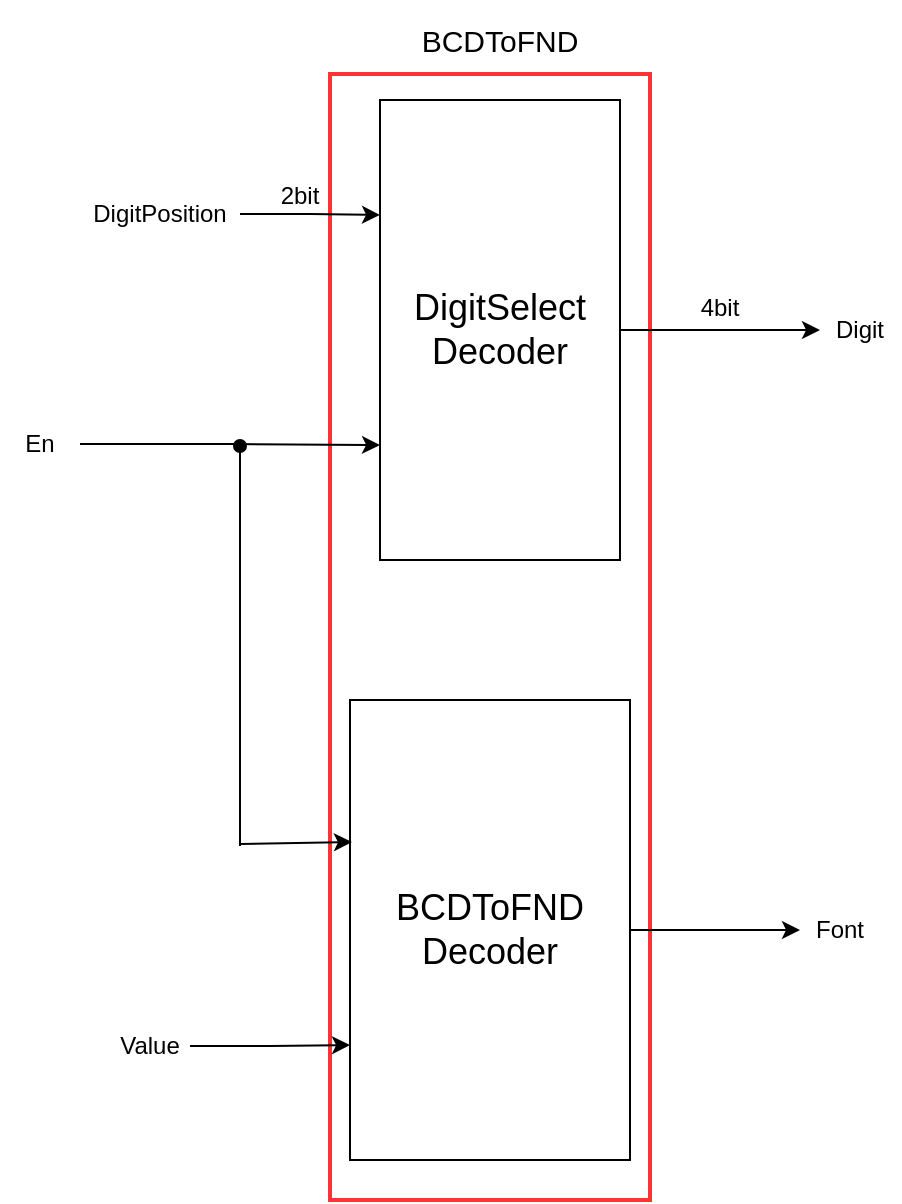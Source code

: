 <mxfile version="13.9.9" type="device"><diagram id="qEBgvK_Vq8wrAezEXcEf" name="페이지-1"><mxGraphModel dx="1086" dy="806" grid="0" gridSize="10" guides="1" tooltips="1" connect="1" arrows="1" fold="1" page="1" pageScale="1" pageWidth="1169" pageHeight="827" math="0" shadow="0"><root><mxCell id="0"/><mxCell id="1" parent="0"/><mxCell id="F362cYsijl6BlRTm_ZyI-20" value="" style="rounded=0;whiteSpace=wrap;html=1;strokeColor=#FF3333;strokeWidth=2;" vertex="1" parent="1"><mxGeometry x="310" y="137" width="160" height="563" as="geometry"/></mxCell><mxCell id="F362cYsijl6BlRTm_ZyI-1" value="&lt;font style=&quot;font-size: 18px&quot;&gt;BCDToFND&lt;br&gt;Decoder&lt;/font&gt;" style="rounded=0;whiteSpace=wrap;html=1;" vertex="1" parent="1"><mxGeometry x="320" y="450" width="140" height="230" as="geometry"/></mxCell><mxCell id="F362cYsijl6BlRTm_ZyI-4" style="edgeStyle=orthogonalEdgeStyle;rounded=0;orthogonalLoop=1;jettySize=auto;html=1;entryX=0;entryY=0.75;entryDx=0;entryDy=0;" edge="1" parent="1" source="F362cYsijl6BlRTm_ZyI-5" target="F362cYsijl6BlRTm_ZyI-1"><mxGeometry relative="1" as="geometry"/></mxCell><mxCell id="F362cYsijl6BlRTm_ZyI-5" value="Value" style="text;html=1;strokeColor=none;fillColor=none;align=center;verticalAlign=middle;whiteSpace=wrap;rounded=0;" vertex="1" parent="1"><mxGeometry x="200" y="613" width="40" height="20" as="geometry"/></mxCell><mxCell id="F362cYsijl6BlRTm_ZyI-6" style="edgeStyle=orthogonalEdgeStyle;rounded=0;orthogonalLoop=1;jettySize=auto;html=1;startArrow=classic;startFill=1;endArrow=none;endFill=0;" edge="1" parent="1" source="F362cYsijl6BlRTm_ZyI-7" target="F362cYsijl6BlRTm_ZyI-1"><mxGeometry relative="1" as="geometry"/></mxCell><mxCell id="F362cYsijl6BlRTm_ZyI-7" value="Font" style="text;html=1;strokeColor=none;fillColor=none;align=center;verticalAlign=middle;whiteSpace=wrap;rounded=0;" vertex="1" parent="1"><mxGeometry x="545" y="555" width="40" height="20" as="geometry"/></mxCell><mxCell id="F362cYsijl6BlRTm_ZyI-8" value="&lt;font style=&quot;font-size: 18px&quot;&gt;DigitSelect&lt;br&gt;Decoder&lt;/font&gt;" style="rounded=0;whiteSpace=wrap;html=1;" vertex="1" parent="1"><mxGeometry x="335" y="150" width="120" height="230" as="geometry"/></mxCell><mxCell id="F362cYsijl6BlRTm_ZyI-9" style="edgeStyle=orthogonalEdgeStyle;rounded=0;orthogonalLoop=1;jettySize=auto;html=1;exitX=1;exitY=0.5;exitDx=0;exitDy=0;entryX=0;entryY=0.25;entryDx=0;entryDy=0;" edge="1" parent="1" source="F362cYsijl6BlRTm_ZyI-10" target="F362cYsijl6BlRTm_ZyI-8"><mxGeometry relative="1" as="geometry"/></mxCell><mxCell id="F362cYsijl6BlRTm_ZyI-10" value="DigitPosition" style="text;html=1;strokeColor=none;fillColor=none;align=center;verticalAlign=middle;whiteSpace=wrap;rounded=0;" vertex="1" parent="1"><mxGeometry x="185" y="197" width="80" height="20" as="geometry"/></mxCell><mxCell id="F362cYsijl6BlRTm_ZyI-11" style="edgeStyle=orthogonalEdgeStyle;rounded=0;orthogonalLoop=1;jettySize=auto;html=1;entryX=0;entryY=0.75;entryDx=0;entryDy=0;" edge="1" parent="1" source="F362cYsijl6BlRTm_ZyI-12" target="F362cYsijl6BlRTm_ZyI-8"><mxGeometry relative="1" as="geometry"/></mxCell><mxCell id="F362cYsijl6BlRTm_ZyI-12" value="En" style="text;html=1;strokeColor=none;fillColor=none;align=center;verticalAlign=middle;whiteSpace=wrap;rounded=0;" vertex="1" parent="1"><mxGeometry x="145" y="312" width="40" height="20" as="geometry"/></mxCell><mxCell id="F362cYsijl6BlRTm_ZyI-13" style="edgeStyle=orthogonalEdgeStyle;rounded=0;orthogonalLoop=1;jettySize=auto;html=1;startArrow=classic;startFill=1;endArrow=none;endFill=0;" edge="1" parent="1" source="F362cYsijl6BlRTm_ZyI-14" target="F362cYsijl6BlRTm_ZyI-8"><mxGeometry relative="1" as="geometry"/></mxCell><mxCell id="F362cYsijl6BlRTm_ZyI-14" value="Digit" style="text;html=1;strokeColor=none;fillColor=none;align=center;verticalAlign=middle;whiteSpace=wrap;rounded=0;" vertex="1" parent="1"><mxGeometry x="555" y="255" width="40" height="20" as="geometry"/></mxCell><mxCell id="F362cYsijl6BlRTm_ZyI-15" value="2bit" style="text;html=1;strokeColor=none;fillColor=none;align=center;verticalAlign=middle;whiteSpace=wrap;rounded=0;" vertex="1" parent="1"><mxGeometry x="275" y="188" width="40" height="20" as="geometry"/></mxCell><mxCell id="F362cYsijl6BlRTm_ZyI-16" value="4bit" style="text;html=1;strokeColor=none;fillColor=none;align=center;verticalAlign=middle;whiteSpace=wrap;rounded=0;" vertex="1" parent="1"><mxGeometry x="485" y="244" width="40" height="20" as="geometry"/></mxCell><mxCell id="F362cYsijl6BlRTm_ZyI-18" value="" style="endArrow=oval;html=1;endFill=1;" edge="1" parent="1"><mxGeometry width="50" height="50" relative="1" as="geometry"><mxPoint x="265" y="523" as="sourcePoint"/><mxPoint x="265" y="323" as="targetPoint"/></mxGeometry></mxCell><mxCell id="F362cYsijl6BlRTm_ZyI-19" value="" style="endArrow=classic;html=1;entryX=0.007;entryY=0.3;entryDx=0;entryDy=0;entryPerimeter=0;" edge="1" parent="1"><mxGeometry width="50" height="50" relative="1" as="geometry"><mxPoint x="265" y="522" as="sourcePoint"/><mxPoint x="320.98" y="521" as="targetPoint"/></mxGeometry></mxCell><mxCell id="F362cYsijl6BlRTm_ZyI-21" value="&lt;font style=&quot;font-size: 15px&quot;&gt;BCDToFND&lt;/font&gt;" style="text;html=1;strokeColor=none;fillColor=none;align=center;verticalAlign=middle;whiteSpace=wrap;rounded=0;" vertex="1" parent="1"><mxGeometry x="340" y="100" width="110" height="40" as="geometry"/></mxCell></root></mxGraphModel></diagram></mxfile>